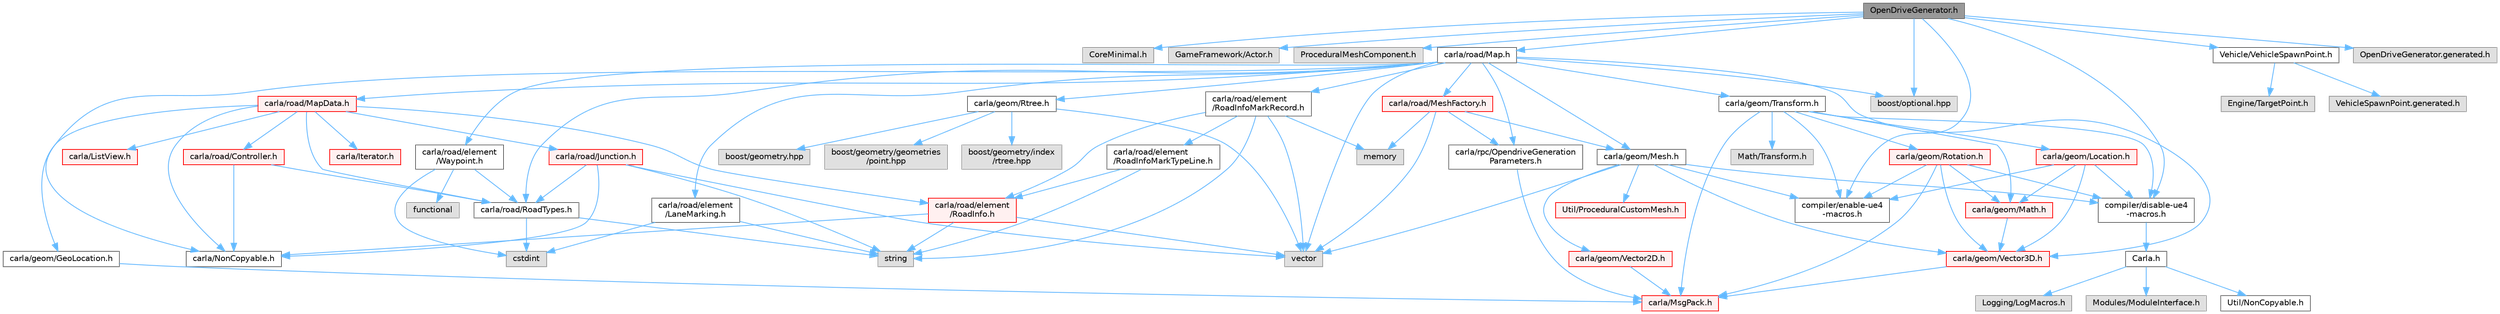digraph "OpenDriveGenerator.h"
{
 // INTERACTIVE_SVG=YES
 // LATEX_PDF_SIZE
  bgcolor="transparent";
  edge [fontname=Helvetica,fontsize=10,labelfontname=Helvetica,labelfontsize=10];
  node [fontname=Helvetica,fontsize=10,shape=box,height=0.2,width=0.4];
  Node1 [id="Node000001",label="OpenDriveGenerator.h",height=0.2,width=0.4,color="gray40", fillcolor="grey60", style="filled", fontcolor="black",tooltip=" "];
  Node1 -> Node2 [id="edge1_Node000001_Node000002",color="steelblue1",style="solid",tooltip=" "];
  Node2 [id="Node000002",label="CoreMinimal.h",height=0.2,width=0.4,color="grey60", fillcolor="#E0E0E0", style="filled",tooltip=" "];
  Node1 -> Node3 [id="edge2_Node000001_Node000003",color="steelblue1",style="solid",tooltip=" "];
  Node3 [id="Node000003",label="GameFramework/Actor.h",height=0.2,width=0.4,color="grey60", fillcolor="#E0E0E0", style="filled",tooltip=" "];
  Node1 -> Node4 [id="edge3_Node000001_Node000004",color="steelblue1",style="solid",tooltip=" "];
  Node4 [id="Node000004",label="ProceduralMeshComponent.h",height=0.2,width=0.4,color="grey60", fillcolor="#E0E0E0", style="filled",tooltip=" "];
  Node1 -> Node5 [id="edge4_Node000001_Node000005",color="steelblue1",style="solid",tooltip=" "];
  Node5 [id="Node000005",label="compiler/disable-ue4\l-macros.h",height=0.2,width=0.4,color="grey40", fillcolor="white", style="filled",URL="$d2/d02/disable-ue4-macros_8h.html",tooltip=" "];
  Node5 -> Node6 [id="edge5_Node000005_Node000006",color="steelblue1",style="solid",tooltip=" "];
  Node6 [id="Node000006",label="Carla.h",height=0.2,width=0.4,color="grey40", fillcolor="white", style="filled",URL="$d7/d7d/Carla_8h.html",tooltip=" "];
  Node6 -> Node7 [id="edge6_Node000006_Node000007",color="steelblue1",style="solid",tooltip=" "];
  Node7 [id="Node000007",label="Util/NonCopyable.h",height=0.2,width=0.4,color="grey40", fillcolor="white", style="filled",URL="$d4/d57/Unreal_2CarlaUE4_2Plugins_2Carla_2Source_2Carla_2Util_2NonCopyable_8h.html",tooltip=" "];
  Node6 -> Node8 [id="edge7_Node000006_Node000008",color="steelblue1",style="solid",tooltip=" "];
  Node8 [id="Node000008",label="Logging/LogMacros.h",height=0.2,width=0.4,color="grey60", fillcolor="#E0E0E0", style="filled",tooltip=" "];
  Node6 -> Node9 [id="edge8_Node000006_Node000009",color="steelblue1",style="solid",tooltip=" "];
  Node9 [id="Node000009",label="Modules/ModuleInterface.h",height=0.2,width=0.4,color="grey60", fillcolor="#E0E0E0", style="filled",tooltip=" "];
  Node1 -> Node10 [id="edge9_Node000001_Node000010",color="steelblue1",style="solid",tooltip=" "];
  Node10 [id="Node000010",label="boost/optional.hpp",height=0.2,width=0.4,color="grey60", fillcolor="#E0E0E0", style="filled",tooltip=" "];
  Node1 -> Node11 [id="edge10_Node000001_Node000011",color="steelblue1",style="solid",tooltip=" "];
  Node11 [id="Node000011",label="carla/road/Map.h",height=0.2,width=0.4,color="grey40", fillcolor="white", style="filled",URL="$df/d64/road_2Map_8h.html",tooltip=" "];
  Node11 -> Node12 [id="edge11_Node000011_Node000012",color="steelblue1",style="solid",tooltip=" "];
  Node12 [id="Node000012",label="carla/geom/Mesh.h",height=0.2,width=0.4,color="grey40", fillcolor="white", style="filled",URL="$d9/d31/Mesh_8h.html",tooltip=" "];
  Node12 -> Node13 [id="edge12_Node000012_Node000013",color="steelblue1",style="solid",tooltip=" "];
  Node13 [id="Node000013",label="vector",height=0.2,width=0.4,color="grey60", fillcolor="#E0E0E0", style="filled",tooltip=" "];
  Node12 -> Node14 [id="edge13_Node000012_Node000014",color="steelblue1",style="solid",tooltip=" "];
  Node14 [id="Node000014",label="carla/geom/Vector3D.h",height=0.2,width=0.4,color="red", fillcolor="#FFF0F0", style="filled",URL="$de/d70/geom_2Vector3D_8h.html",tooltip=" "];
  Node14 -> Node15 [id="edge14_Node000014_Node000015",color="steelblue1",style="solid",tooltip=" "];
  Node15 [id="Node000015",label="carla/MsgPack.h",height=0.2,width=0.4,color="red", fillcolor="#FFF0F0", style="filled",URL="$d9/d6f/MsgPack_8h.html",tooltip=" "];
  Node12 -> Node31 [id="edge15_Node000012_Node000031",color="steelblue1",style="solid",tooltip=" "];
  Node31 [id="Node000031",label="carla/geom/Vector2D.h",height=0.2,width=0.4,color="red", fillcolor="#FFF0F0", style="filled",URL="$d7/d26/geom_2Vector2D_8h.html",tooltip=" "];
  Node31 -> Node15 [id="edge16_Node000031_Node000015",color="steelblue1",style="solid",tooltip=" "];
  Node12 -> Node32 [id="edge17_Node000012_Node000032",color="steelblue1",style="solid",tooltip=" "];
  Node32 [id="Node000032",label="compiler/enable-ue4\l-macros.h",height=0.2,width=0.4,color="grey40", fillcolor="white", style="filled",URL="$d9/da2/enable-ue4-macros_8h.html",tooltip=" "];
  Node12 -> Node33 [id="edge18_Node000012_Node000033",color="steelblue1",style="solid",tooltip=" "];
  Node33 [id="Node000033",label="Util/ProceduralCustomMesh.h",height=0.2,width=0.4,color="red", fillcolor="#FFF0F0", style="filled",URL="$d5/d30/ProceduralCustomMesh_8h.html",tooltip=" "];
  Node12 -> Node5 [id="edge19_Node000012_Node000005",color="steelblue1",style="solid",tooltip=" "];
  Node11 -> Node35 [id="edge20_Node000011_Node000035",color="steelblue1",style="solid",tooltip=" "];
  Node35 [id="Node000035",label="carla/geom/Rtree.h",height=0.2,width=0.4,color="grey40", fillcolor="white", style="filled",URL="$d5/d30/Rtree_8h.html",tooltip=" "];
  Node35 -> Node13 [id="edge21_Node000035_Node000013",color="steelblue1",style="solid",tooltip=" "];
  Node35 -> Node36 [id="edge22_Node000035_Node000036",color="steelblue1",style="solid",tooltip=" "];
  Node36 [id="Node000036",label="boost/geometry.hpp",height=0.2,width=0.4,color="grey60", fillcolor="#E0E0E0", style="filled",tooltip=" "];
  Node35 -> Node37 [id="edge23_Node000035_Node000037",color="steelblue1",style="solid",tooltip=" "];
  Node37 [id="Node000037",label="boost/geometry/geometries\l/point.hpp",height=0.2,width=0.4,color="grey60", fillcolor="#E0E0E0", style="filled",tooltip=" "];
  Node35 -> Node38 [id="edge24_Node000035_Node000038",color="steelblue1",style="solid",tooltip=" "];
  Node38 [id="Node000038",label="boost/geometry/index\l/rtree.hpp",height=0.2,width=0.4,color="grey60", fillcolor="#E0E0E0", style="filled",tooltip=" "];
  Node11 -> Node39 [id="edge25_Node000011_Node000039",color="steelblue1",style="solid",tooltip=" "];
  Node39 [id="Node000039",label="carla/geom/Transform.h",height=0.2,width=0.4,color="grey40", fillcolor="white", style="filled",URL="$de/d17/geom_2Transform_8h.html",tooltip=" "];
  Node39 -> Node15 [id="edge26_Node000039_Node000015",color="steelblue1",style="solid",tooltip=" "];
  Node39 -> Node40 [id="edge27_Node000039_Node000040",color="steelblue1",style="solid",tooltip=" "];
  Node40 [id="Node000040",label="carla/geom/Location.h",height=0.2,width=0.4,color="red", fillcolor="#FFF0F0", style="filled",URL="$d9/d8b/geom_2Location_8h.html",tooltip=" "];
  Node40 -> Node14 [id="edge28_Node000040_Node000014",color="steelblue1",style="solid",tooltip=" "];
  Node40 -> Node42 [id="edge29_Node000040_Node000042",color="steelblue1",style="solid",tooltip=" "];
  Node42 [id="Node000042",label="carla/geom/Math.h",height=0.2,width=0.4,color="red", fillcolor="#FFF0F0", style="filled",URL="$db/d8a/Math_8h.html",tooltip=" "];
  Node42 -> Node14 [id="edge30_Node000042_Node000014",color="steelblue1",style="solid",tooltip=" "];
  Node40 -> Node32 [id="edge31_Node000040_Node000032",color="steelblue1",style="solid",tooltip=" "];
  Node40 -> Node5 [id="edge32_Node000040_Node000005",color="steelblue1",style="solid",tooltip=" "];
  Node39 -> Node42 [id="edge33_Node000039_Node000042",color="steelblue1",style="solid",tooltip=" "];
  Node39 -> Node45 [id="edge34_Node000039_Node000045",color="steelblue1",style="solid",tooltip=" "];
  Node45 [id="Node000045",label="carla/geom/Rotation.h",height=0.2,width=0.4,color="red", fillcolor="#FFF0F0", style="filled",URL="$d0/d8f/Rotation_8h.html",tooltip=" "];
  Node45 -> Node15 [id="edge35_Node000045_Node000015",color="steelblue1",style="solid",tooltip=" "];
  Node45 -> Node42 [id="edge36_Node000045_Node000042",color="steelblue1",style="solid",tooltip=" "];
  Node45 -> Node14 [id="edge37_Node000045_Node000014",color="steelblue1",style="solid",tooltip=" "];
  Node45 -> Node32 [id="edge38_Node000045_Node000032",color="steelblue1",style="solid",tooltip=" "];
  Node45 -> Node5 [id="edge39_Node000045_Node000005",color="steelblue1",style="solid",tooltip=" "];
  Node39 -> Node32 [id="edge40_Node000039_Node000032",color="steelblue1",style="solid",tooltip=" "];
  Node39 -> Node47 [id="edge41_Node000039_Node000047",color="steelblue1",style="solid",tooltip=" "];
  Node47 [id="Node000047",label="Math/Transform.h",height=0.2,width=0.4,color="grey60", fillcolor="#E0E0E0", style="filled",tooltip=" "];
  Node39 -> Node5 [id="edge42_Node000039_Node000005",color="steelblue1",style="solid",tooltip=" "];
  Node11 -> Node48 [id="edge43_Node000011_Node000048",color="steelblue1",style="solid",tooltip=" "];
  Node48 [id="Node000048",label="carla/NonCopyable.h",height=0.2,width=0.4,color="grey40", fillcolor="white", style="filled",URL="$d4/dd8/LibCarla_2source_2carla_2NonCopyable_8h.html",tooltip=" "];
  Node11 -> Node49 [id="edge44_Node000011_Node000049",color="steelblue1",style="solid",tooltip=" "];
  Node49 [id="Node000049",label="carla/road/element\l/LaneMarking.h",height=0.2,width=0.4,color="grey40", fillcolor="white", style="filled",URL="$d5/d4c/LaneMarking_8h.html",tooltip=" "];
  Node49 -> Node25 [id="edge45_Node000049_Node000025",color="steelblue1",style="solid",tooltip=" "];
  Node25 [id="Node000025",label="cstdint",height=0.2,width=0.4,color="grey60", fillcolor="#E0E0E0", style="filled",tooltip=" "];
  Node49 -> Node50 [id="edge46_Node000049_Node000050",color="steelblue1",style="solid",tooltip=" "];
  Node50 [id="Node000050",label="string",height=0.2,width=0.4,color="grey60", fillcolor="#E0E0E0", style="filled",tooltip=" "];
  Node11 -> Node51 [id="edge47_Node000011_Node000051",color="steelblue1",style="solid",tooltip=" "];
  Node51 [id="Node000051",label="carla/road/element\l/RoadInfoMarkRecord.h",height=0.2,width=0.4,color="grey40", fillcolor="white", style="filled",URL="$dd/d32/RoadInfoMarkRecord_8h.html",tooltip=" "];
  Node51 -> Node52 [id="edge48_Node000051_Node000052",color="steelblue1",style="solid",tooltip=" "];
  Node52 [id="Node000052",label="carla/road/element\l/RoadInfo.h",height=0.2,width=0.4,color="red", fillcolor="#FFF0F0", style="filled",URL="$de/d3a/RoadInfo_8h.html",tooltip=" "];
  Node52 -> Node48 [id="edge49_Node000052_Node000048",color="steelblue1",style="solid",tooltip=" "];
  Node52 -> Node50 [id="edge50_Node000052_Node000050",color="steelblue1",style="solid",tooltip=" "];
  Node52 -> Node13 [id="edge51_Node000052_Node000013",color="steelblue1",style="solid",tooltip=" "];
  Node51 -> Node55 [id="edge52_Node000051_Node000055",color="steelblue1",style="solid",tooltip=" "];
  Node55 [id="Node000055",label="carla/road/element\l/RoadInfoMarkTypeLine.h",height=0.2,width=0.4,color="grey40", fillcolor="white", style="filled",URL="$da/d4f/RoadInfoMarkTypeLine_8h.html",tooltip=" "];
  Node55 -> Node52 [id="edge53_Node000055_Node000052",color="steelblue1",style="solid",tooltip=" "];
  Node55 -> Node50 [id="edge54_Node000055_Node000050",color="steelblue1",style="solid",tooltip=" "];
  Node51 -> Node50 [id="edge55_Node000051_Node000050",color="steelblue1",style="solid",tooltip=" "];
  Node51 -> Node13 [id="edge56_Node000051_Node000013",color="steelblue1",style="solid",tooltip=" "];
  Node51 -> Node27 [id="edge57_Node000051_Node000027",color="steelblue1",style="solid",tooltip=" "];
  Node27 [id="Node000027",label="memory",height=0.2,width=0.4,color="grey60", fillcolor="#E0E0E0", style="filled",tooltip=" "];
  Node11 -> Node56 [id="edge58_Node000011_Node000056",color="steelblue1",style="solid",tooltip=" "];
  Node56 [id="Node000056",label="carla/road/element\l/Waypoint.h",height=0.2,width=0.4,color="grey40", fillcolor="white", style="filled",URL="$d3/dbb/road_2element_2Waypoint_8h.html",tooltip=" "];
  Node56 -> Node57 [id="edge59_Node000056_Node000057",color="steelblue1",style="solid",tooltip=" "];
  Node57 [id="Node000057",label="carla/road/RoadTypes.h",height=0.2,width=0.4,color="grey40", fillcolor="white", style="filled",URL="$d6/dbb/RoadTypes_8h.html",tooltip=" "];
  Node57 -> Node25 [id="edge60_Node000057_Node000025",color="steelblue1",style="solid",tooltip=" "];
  Node57 -> Node50 [id="edge61_Node000057_Node000050",color="steelblue1",style="solid",tooltip=" "];
  Node56 -> Node25 [id="edge62_Node000056_Node000025",color="steelblue1",style="solid",tooltip=" "];
  Node56 -> Node58 [id="edge63_Node000056_Node000058",color="steelblue1",style="solid",tooltip=" "];
  Node58 [id="Node000058",label="functional",height=0.2,width=0.4,color="grey60", fillcolor="#E0E0E0", style="filled",tooltip=" "];
  Node11 -> Node59 [id="edge64_Node000011_Node000059",color="steelblue1",style="solid",tooltip=" "];
  Node59 [id="Node000059",label="carla/road/MapData.h",height=0.2,width=0.4,color="red", fillcolor="#FFF0F0", style="filled",URL="$d5/db7/MapData_8h.html",tooltip=" "];
  Node59 -> Node60 [id="edge65_Node000059_Node000060",color="steelblue1",style="solid",tooltip=" "];
  Node60 [id="Node000060",label="carla/geom/GeoLocation.h",height=0.2,width=0.4,color="grey40", fillcolor="white", style="filled",URL="$d7/d86/GeoLocation_8h.html",tooltip=" "];
  Node60 -> Node15 [id="edge66_Node000060_Node000015",color="steelblue1",style="solid",tooltip=" "];
  Node59 -> Node61 [id="edge67_Node000059_Node000061",color="steelblue1",style="solid",tooltip=" "];
  Node61 [id="Node000061",label="carla/Iterator.h",height=0.2,width=0.4,color="red", fillcolor="#FFF0F0", style="filled",URL="$d7/ddd/Iterator_8h.html",tooltip=" "];
  Node59 -> Node63 [id="edge68_Node000059_Node000063",color="steelblue1",style="solid",tooltip=" "];
  Node63 [id="Node000063",label="carla/ListView.h",height=0.2,width=0.4,color="red", fillcolor="#FFF0F0", style="filled",URL="$d4/d50/LibCarla_2source_2carla_2ListView_8h.html",tooltip=" "];
  Node59 -> Node48 [id="edge69_Node000059_Node000048",color="steelblue1",style="solid",tooltip=" "];
  Node59 -> Node65 [id="edge70_Node000059_Node000065",color="steelblue1",style="solid",tooltip=" "];
  Node65 [id="Node000065",label="carla/road/Controller.h",height=0.2,width=0.4,color="red", fillcolor="#FFF0F0", style="filled",URL="$de/d4a/Controller_8h.html",tooltip=" "];
  Node65 -> Node48 [id="edge71_Node000065_Node000048",color="steelblue1",style="solid",tooltip=" "];
  Node65 -> Node57 [id="edge72_Node000065_Node000057",color="steelblue1",style="solid",tooltip=" "];
  Node59 -> Node52 [id="edge73_Node000059_Node000052",color="steelblue1",style="solid",tooltip=" "];
  Node59 -> Node67 [id="edge74_Node000059_Node000067",color="steelblue1",style="solid",tooltip=" "];
  Node67 [id="Node000067",label="carla/road/Junction.h",height=0.2,width=0.4,color="red", fillcolor="#FFF0F0", style="filled",URL="$d1/d3a/road_2Junction_8h.html",tooltip=" "];
  Node67 -> Node48 [id="edge75_Node000067_Node000048",color="steelblue1",style="solid",tooltip=" "];
  Node67 -> Node57 [id="edge76_Node000067_Node000057",color="steelblue1",style="solid",tooltip=" "];
  Node67 -> Node13 [id="edge77_Node000067_Node000013",color="steelblue1",style="solid",tooltip=" "];
  Node67 -> Node50 [id="edge78_Node000067_Node000050",color="steelblue1",style="solid",tooltip=" "];
  Node59 -> Node57 [id="edge79_Node000059_Node000057",color="steelblue1",style="solid",tooltip=" "];
  Node11 -> Node57 [id="edge80_Node000011_Node000057",color="steelblue1",style="solid",tooltip=" "];
  Node11 -> Node91 [id="edge81_Node000011_Node000091",color="steelblue1",style="solid",tooltip=" "];
  Node91 [id="Node000091",label="carla/road/MeshFactory.h",height=0.2,width=0.4,color="red", fillcolor="#FFF0F0", style="filled",URL="$d9/d87/MeshFactory_8h.html",tooltip=" "];
  Node91 -> Node27 [id="edge82_Node000091_Node000027",color="steelblue1",style="solid",tooltip=" "];
  Node91 -> Node13 [id="edge83_Node000091_Node000013",color="steelblue1",style="solid",tooltip=" "];
  Node91 -> Node12 [id="edge84_Node000091_Node000012",color="steelblue1",style="solid",tooltip=" "];
  Node91 -> Node92 [id="edge85_Node000091_Node000092",color="steelblue1",style="solid",tooltip=" "];
  Node92 [id="Node000092",label="carla/rpc/OpendriveGeneration\lParameters.h",height=0.2,width=0.4,color="grey40", fillcolor="white", style="filled",URL="$d9/d3b/OpendriveGenerationParameters_8h.html",tooltip=" "];
  Node92 -> Node15 [id="edge86_Node000092_Node000015",color="steelblue1",style="solid",tooltip=" "];
  Node11 -> Node14 [id="edge87_Node000011_Node000014",color="steelblue1",style="solid",tooltip=" "];
  Node11 -> Node92 [id="edge88_Node000011_Node000092",color="steelblue1",style="solid",tooltip=" "];
  Node11 -> Node10 [id="edge89_Node000011_Node000010",color="steelblue1",style="solid",tooltip=" "];
  Node11 -> Node13 [id="edge90_Node000011_Node000013",color="steelblue1",style="solid",tooltip=" "];
  Node1 -> Node32 [id="edge91_Node000001_Node000032",color="steelblue1",style="solid",tooltip=" "];
  Node1 -> Node93 [id="edge92_Node000001_Node000093",color="steelblue1",style="solid",tooltip=" "];
  Node93 [id="Node000093",label="Vehicle/VehicleSpawnPoint.h",height=0.2,width=0.4,color="grey40", fillcolor="white", style="filled",URL="$d9/d67/VehicleSpawnPoint_8h.html",tooltip=" "];
  Node93 -> Node94 [id="edge93_Node000093_Node000094",color="steelblue1",style="solid",tooltip=" "];
  Node94 [id="Node000094",label="Engine/TargetPoint.h",height=0.2,width=0.4,color="grey60", fillcolor="#E0E0E0", style="filled",tooltip=" "];
  Node93 -> Node95 [id="edge94_Node000093_Node000095",color="steelblue1",style="solid",tooltip=" "];
  Node95 [id="Node000095",label="VehicleSpawnPoint.generated.h",height=0.2,width=0.4,color="grey60", fillcolor="#E0E0E0", style="filled",tooltip=" "];
  Node1 -> Node96 [id="edge95_Node000001_Node000096",color="steelblue1",style="solid",tooltip=" "];
  Node96 [id="Node000096",label="OpenDriveGenerator.generated.h",height=0.2,width=0.4,color="grey60", fillcolor="#E0E0E0", style="filled",tooltip=" "];
}
